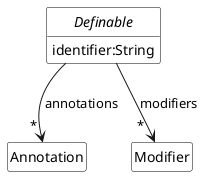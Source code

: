 @startuml Defineable 
abstract class Definable {
    identifier:String
}

Definable --> "    \n*" Annotation : annotations 
Definable --> "      \n*" Modifier : modifiers

hide circle
hide class members
hide Definable methods

skinparam class {
    BackgroundColor White
    ArrowColor Black
    BorderColor Black
}

@enduml 
